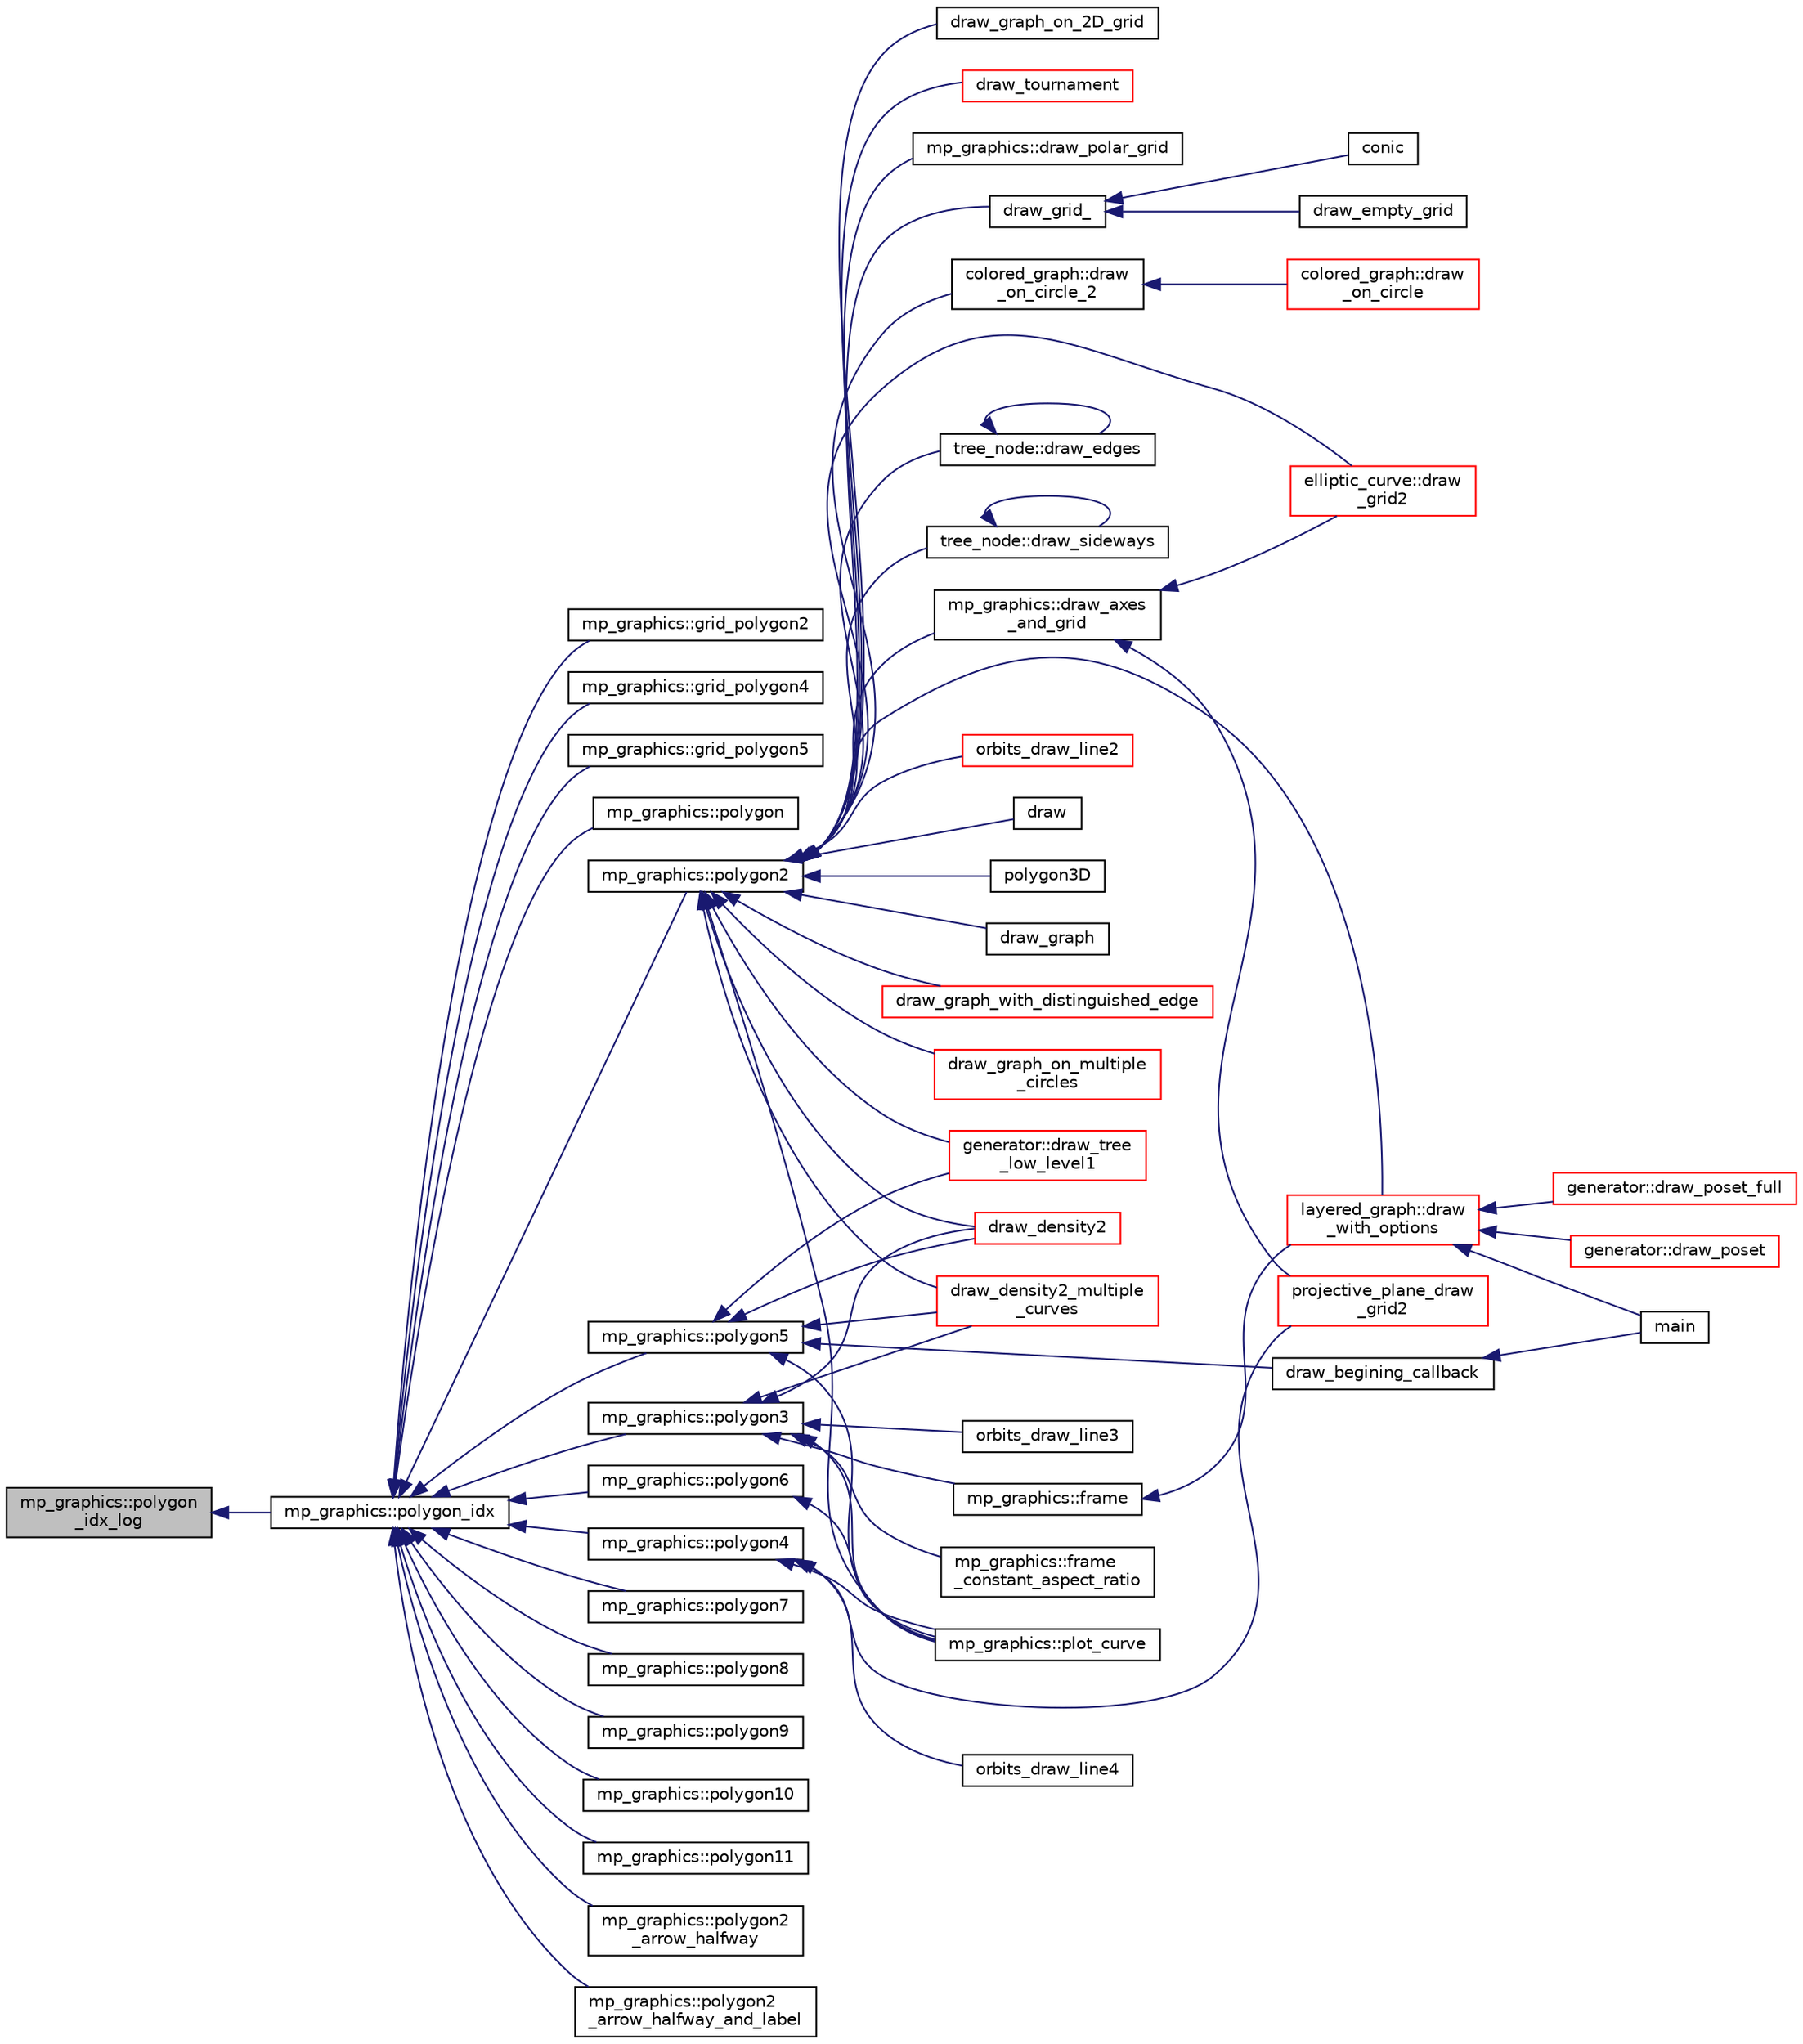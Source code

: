digraph "mp_graphics::polygon_idx_log"
{
  edge [fontname="Helvetica",fontsize="10",labelfontname="Helvetica",labelfontsize="10"];
  node [fontname="Helvetica",fontsize="10",shape=record];
  rankdir="LR";
  Node5921 [label="mp_graphics::polygon\l_idx_log",height=0.2,width=0.4,color="black", fillcolor="grey75", style="filled", fontcolor="black"];
  Node5921 -> Node5922 [dir="back",color="midnightblue",fontsize="10",style="solid",fontname="Helvetica"];
  Node5922 [label="mp_graphics::polygon_idx",height=0.2,width=0.4,color="black", fillcolor="white", style="filled",URL="$da/d2c/classmp__graphics.html#a60729a478cad572ccb9df00b0f5988df"];
  Node5922 -> Node5923 [dir="back",color="midnightblue",fontsize="10",style="solid",fontname="Helvetica"];
  Node5923 [label="mp_graphics::grid_polygon2",height=0.2,width=0.4,color="black", fillcolor="white", style="filled",URL="$da/d2c/classmp__graphics.html#a2054989685b48955dc50472fe540684b"];
  Node5922 -> Node5924 [dir="back",color="midnightblue",fontsize="10",style="solid",fontname="Helvetica"];
  Node5924 [label="mp_graphics::grid_polygon4",height=0.2,width=0.4,color="black", fillcolor="white", style="filled",URL="$da/d2c/classmp__graphics.html#aac97ca6f94984f0c29c66275f7dd90c7"];
  Node5922 -> Node5925 [dir="back",color="midnightblue",fontsize="10",style="solid",fontname="Helvetica"];
  Node5925 [label="mp_graphics::grid_polygon5",height=0.2,width=0.4,color="black", fillcolor="white", style="filled",URL="$da/d2c/classmp__graphics.html#ac0a88ab5ddcf949ee1f90750a7b2fcd9"];
  Node5922 -> Node5926 [dir="back",color="midnightblue",fontsize="10",style="solid",fontname="Helvetica"];
  Node5926 [label="mp_graphics::polygon",height=0.2,width=0.4,color="black", fillcolor="white", style="filled",URL="$da/d2c/classmp__graphics.html#af35f47d4f85518e28515878cf8fec1fc"];
  Node5922 -> Node5927 [dir="back",color="midnightblue",fontsize="10",style="solid",fontname="Helvetica"];
  Node5927 [label="mp_graphics::polygon2",height=0.2,width=0.4,color="black", fillcolor="white", style="filled",URL="$da/d2c/classmp__graphics.html#ad4052be9dec4eeef879dcc8ca6d85d71"];
  Node5927 -> Node5928 [dir="back",color="midnightblue",fontsize="10",style="solid",fontname="Helvetica"];
  Node5928 [label="draw_grid_",height=0.2,width=0.4,color="black", fillcolor="white", style="filled",URL="$d4/de8/conic_8_c.html#ad4469548f3a53a4be0974832573a8661"];
  Node5928 -> Node5929 [dir="back",color="midnightblue",fontsize="10",style="solid",fontname="Helvetica"];
  Node5929 [label="draw_empty_grid",height=0.2,width=0.4,color="black", fillcolor="white", style="filled",URL="$d4/de8/conic_8_c.html#a0a991c7d8313e303d51bea14da7b490a"];
  Node5928 -> Node5930 [dir="back",color="midnightblue",fontsize="10",style="solid",fontname="Helvetica"];
  Node5930 [label="conic",height=0.2,width=0.4,color="black", fillcolor="white", style="filled",URL="$d4/de8/conic_8_c.html#a96def9474b981a9d5831a9b48d85d652"];
  Node5927 -> Node5931 [dir="back",color="midnightblue",fontsize="10",style="solid",fontname="Helvetica"];
  Node5931 [label="colored_graph::draw\l_on_circle_2",height=0.2,width=0.4,color="black", fillcolor="white", style="filled",URL="$dc/de2/classcolored__graph.html#a5491c0aa5ba7e60fb694fe7fbbc5ce8a"];
  Node5931 -> Node5932 [dir="back",color="midnightblue",fontsize="10",style="solid",fontname="Helvetica"];
  Node5932 [label="colored_graph::draw\l_on_circle",height=0.2,width=0.4,color="red", fillcolor="white", style="filled",URL="$dc/de2/classcolored__graph.html#af5b7af38772c569cc0d6ab1d7c1fe20b"];
  Node5927 -> Node5934 [dir="back",color="midnightblue",fontsize="10",style="solid",fontname="Helvetica"];
  Node5934 [label="layered_graph::draw\l_with_options",height=0.2,width=0.4,color="red", fillcolor="white", style="filled",URL="$da/db1/classlayered__graph.html#a4c76e40c6cf5bfb2ab2df20c33e846bc"];
  Node5934 -> Node5935 [dir="back",color="midnightblue",fontsize="10",style="solid",fontname="Helvetica"];
  Node5935 [label="main",height=0.2,width=0.4,color="black", fillcolor="white", style="filled",URL="$da/d62/layered__graph__main_8_c.html#a217dbf8b442f20279ea00b898af96f52"];
  Node5934 -> Node5936 [dir="back",color="midnightblue",fontsize="10",style="solid",fontname="Helvetica"];
  Node5936 [label="generator::draw_poset_full",height=0.2,width=0.4,color="red", fillcolor="white", style="filled",URL="$d7/d73/classgenerator.html#a6f7f90e50993905db31342536ac59d8c"];
  Node5934 -> Node5938 [dir="back",color="midnightblue",fontsize="10",style="solid",fontname="Helvetica"];
  Node5938 [label="generator::draw_poset",height=0.2,width=0.4,color="red", fillcolor="white", style="filled",URL="$d7/d73/classgenerator.html#aa4f99c75a86701ba85e514a294efdf3a"];
  Node5927 -> Node5960 [dir="back",color="midnightblue",fontsize="10",style="solid",fontname="Helvetica"];
  Node5960 [label="orbits_draw_line2",height=0.2,width=0.4,color="red", fillcolor="white", style="filled",URL="$d9/d29/draw_8_c.html#ac3530544761e3a79ddef41ed599ea345"];
  Node5927 -> Node5962 [dir="back",color="midnightblue",fontsize="10",style="solid",fontname="Helvetica"];
  Node5962 [label="draw",height=0.2,width=0.4,color="black", fillcolor="white", style="filled",URL="$d7/d04/graphics_8h.html#a2f0462cf6d66f0096ed82a8dad6e4c3d"];
  Node5927 -> Node5963 [dir="back",color="midnightblue",fontsize="10",style="solid",fontname="Helvetica"];
  Node5963 [label="polygon3D",height=0.2,width=0.4,color="black", fillcolor="white", style="filled",URL="$d7/d04/graphics_8h.html#a815cdba801f65bcbd9f2097a501d464e"];
  Node5927 -> Node5964 [dir="back",color="midnightblue",fontsize="10",style="solid",fontname="Helvetica"];
  Node5964 [label="draw_graph",height=0.2,width=0.4,color="black", fillcolor="white", style="filled",URL="$d7/d04/graphics_8h.html#af937131778e8fbd30fd890cf5423f839"];
  Node5927 -> Node5965 [dir="back",color="midnightblue",fontsize="10",style="solid",fontname="Helvetica"];
  Node5965 [label="draw_graph_with_distinguished_edge",height=0.2,width=0.4,color="red", fillcolor="white", style="filled",URL="$d7/d04/graphics_8h.html#a988569053fbe52d7320623c4e27b8aca"];
  Node5927 -> Node5970 [dir="back",color="midnightblue",fontsize="10",style="solid",fontname="Helvetica"];
  Node5970 [label="draw_graph_on_multiple\l_circles",height=0.2,width=0.4,color="red", fillcolor="white", style="filled",URL="$d7/d04/graphics_8h.html#a63ab8fc9db24e6b7a4d0c2994ebb5013"];
  Node5927 -> Node5974 [dir="back",color="midnightblue",fontsize="10",style="solid",fontname="Helvetica"];
  Node5974 [label="draw_graph_on_2D_grid",height=0.2,width=0.4,color="black", fillcolor="white", style="filled",URL="$d7/d04/graphics_8h.html#af1fb7eed73ca4b08ce41329c6b843f6b"];
  Node5927 -> Node5975 [dir="back",color="midnightblue",fontsize="10",style="solid",fontname="Helvetica"];
  Node5975 [label="draw_tournament",height=0.2,width=0.4,color="red", fillcolor="white", style="filled",URL="$d7/d04/graphics_8h.html#abdcf81159ed67c2b19501ea77dbbf6c9"];
  Node5927 -> Node5978 [dir="back",color="midnightblue",fontsize="10",style="solid",fontname="Helvetica"];
  Node5978 [label="mp_graphics::draw_polar_grid",height=0.2,width=0.4,color="black", fillcolor="white", style="filled",URL="$da/d2c/classmp__graphics.html#a6fddb7e055dd8099413f41489342fcff"];
  Node5927 -> Node5979 [dir="back",color="midnightblue",fontsize="10",style="solid",fontname="Helvetica"];
  Node5979 [label="mp_graphics::draw_axes\l_and_grid",height=0.2,width=0.4,color="black", fillcolor="white", style="filled",URL="$da/d2c/classmp__graphics.html#a50758b934912d486ff6e5fcbef74a1d0"];
  Node5979 -> Node5980 [dir="back",color="midnightblue",fontsize="10",style="solid",fontname="Helvetica"];
  Node5980 [label="projective_plane_draw\l_grid2",height=0.2,width=0.4,color="red", fillcolor="white", style="filled",URL="$de/dea/plot_8_c.html#ab39804332acaaaaa6c7f3fd56ac914b3"];
  Node5979 -> Node5987 [dir="back",color="midnightblue",fontsize="10",style="solid",fontname="Helvetica"];
  Node5987 [label="elliptic_curve::draw\l_grid2",height=0.2,width=0.4,color="red", fillcolor="white", style="filled",URL="$d3/dea/classelliptic__curve.html#a20f858541aed9bfaabdf69b10f18cdbe"];
  Node5927 -> Node5989 [dir="back",color="midnightblue",fontsize="10",style="solid",fontname="Helvetica"];
  Node5989 [label="mp_graphics::plot_curve",height=0.2,width=0.4,color="black", fillcolor="white", style="filled",URL="$da/d2c/classmp__graphics.html#a2f288365e8ffc149570e25937e99003b"];
  Node5927 -> Node5990 [dir="back",color="midnightblue",fontsize="10",style="solid",fontname="Helvetica"];
  Node5990 [label="draw_density2",height=0.2,width=0.4,color="red", fillcolor="white", style="filled",URL="$de/dea/plot_8_c.html#a4325acc4eb31709cb6d3e5055c5196de"];
  Node5927 -> Node5992 [dir="back",color="midnightblue",fontsize="10",style="solid",fontname="Helvetica"];
  Node5992 [label="draw_density2_multiple\l_curves",height=0.2,width=0.4,color="red", fillcolor="white", style="filled",URL="$de/dea/plot_8_c.html#ac9b4203b5c6e28f5af87331deeb2142b"];
  Node5927 -> Node5968 [dir="back",color="midnightblue",fontsize="10",style="solid",fontname="Helvetica"];
  Node5968 [label="tree_node::draw_edges",height=0.2,width=0.4,color="black", fillcolor="white", style="filled",URL="$df/dbf/classtree__node.html#a7ccbb586fde19d382c05065d80501eca"];
  Node5968 -> Node5968 [dir="back",color="midnightblue",fontsize="10",style="solid",fontname="Helvetica"];
  Node5927 -> Node5994 [dir="back",color="midnightblue",fontsize="10",style="solid",fontname="Helvetica"];
  Node5994 [label="tree_node::draw_sideways",height=0.2,width=0.4,color="black", fillcolor="white", style="filled",URL="$df/dbf/classtree__node.html#a9b2f0bf6523c86a1fe755f6186180adb"];
  Node5994 -> Node5994 [dir="back",color="midnightblue",fontsize="10",style="solid",fontname="Helvetica"];
  Node5927 -> Node5995 [dir="back",color="midnightblue",fontsize="10",style="solid",fontname="Helvetica"];
  Node5995 [label="generator::draw_tree\l_low_level1",height=0.2,width=0.4,color="red", fillcolor="white", style="filled",URL="$d7/d73/classgenerator.html#a05c91a8f773c25fbad2e806201d5f0d3"];
  Node5927 -> Node5987 [dir="back",color="midnightblue",fontsize="10",style="solid",fontname="Helvetica"];
  Node5922 -> Node6048 [dir="back",color="midnightblue",fontsize="10",style="solid",fontname="Helvetica"];
  Node6048 [label="mp_graphics::polygon3",height=0.2,width=0.4,color="black", fillcolor="white", style="filled",URL="$da/d2c/classmp__graphics.html#a3684948a4acc33c084d0a613ff065575"];
  Node6048 -> Node6049 [dir="back",color="midnightblue",fontsize="10",style="solid",fontname="Helvetica"];
  Node6049 [label="orbits_draw_line3",height=0.2,width=0.4,color="black", fillcolor="white", style="filled",URL="$d9/d29/draw_8_c.html#af0899d0353c41dee492de1e8925965f4"];
  Node6048 -> Node6050 [dir="back",color="midnightblue",fontsize="10",style="solid",fontname="Helvetica"];
  Node6050 [label="mp_graphics::frame",height=0.2,width=0.4,color="black", fillcolor="white", style="filled",URL="$da/d2c/classmp__graphics.html#a4094becb93ac234f2f3ebd1be83d10ff"];
  Node6050 -> Node5934 [dir="back",color="midnightblue",fontsize="10",style="solid",fontname="Helvetica"];
  Node6048 -> Node6051 [dir="back",color="midnightblue",fontsize="10",style="solid",fontname="Helvetica"];
  Node6051 [label="mp_graphics::frame\l_constant_aspect_ratio",height=0.2,width=0.4,color="black", fillcolor="white", style="filled",URL="$da/d2c/classmp__graphics.html#a3b0cc53ceceec91be6ca0dde66f7ca88"];
  Node6048 -> Node5989 [dir="back",color="midnightblue",fontsize="10",style="solid",fontname="Helvetica"];
  Node6048 -> Node5990 [dir="back",color="midnightblue",fontsize="10",style="solid",fontname="Helvetica"];
  Node6048 -> Node5992 [dir="back",color="midnightblue",fontsize="10",style="solid",fontname="Helvetica"];
  Node5922 -> Node6052 [dir="back",color="midnightblue",fontsize="10",style="solid",fontname="Helvetica"];
  Node6052 [label="mp_graphics::polygon4",height=0.2,width=0.4,color="black", fillcolor="white", style="filled",URL="$da/d2c/classmp__graphics.html#acb344e1e44ad9f7fb2d1e8d6ae5bbf53"];
  Node6052 -> Node6053 [dir="back",color="midnightblue",fontsize="10",style="solid",fontname="Helvetica"];
  Node6053 [label="orbits_draw_line4",height=0.2,width=0.4,color="black", fillcolor="white", style="filled",URL="$d9/d29/draw_8_c.html#ac219f91f40350f9f7aef5ed9e9cf32e9"];
  Node6052 -> Node5989 [dir="back",color="midnightblue",fontsize="10",style="solid",fontname="Helvetica"];
  Node6052 -> Node5980 [dir="back",color="midnightblue",fontsize="10",style="solid",fontname="Helvetica"];
  Node5922 -> Node6054 [dir="back",color="midnightblue",fontsize="10",style="solid",fontname="Helvetica"];
  Node6054 [label="mp_graphics::polygon5",height=0.2,width=0.4,color="black", fillcolor="white", style="filled",URL="$da/d2c/classmp__graphics.html#a5c2a62f1331cc9f598c4faa8d1116dca"];
  Node6054 -> Node6055 [dir="back",color="midnightblue",fontsize="10",style="solid",fontname="Helvetica"];
  Node6055 [label="draw_begining_callback",height=0.2,width=0.4,color="black", fillcolor="white", style="filled",URL="$da/d62/layered__graph__main_8_c.html#ab4a3f5b5357175c191de574049ab3130"];
  Node6055 -> Node5935 [dir="back",color="midnightblue",fontsize="10",style="solid",fontname="Helvetica"];
  Node6054 -> Node5989 [dir="back",color="midnightblue",fontsize="10",style="solid",fontname="Helvetica"];
  Node6054 -> Node5990 [dir="back",color="midnightblue",fontsize="10",style="solid",fontname="Helvetica"];
  Node6054 -> Node5992 [dir="back",color="midnightblue",fontsize="10",style="solid",fontname="Helvetica"];
  Node6054 -> Node5995 [dir="back",color="midnightblue",fontsize="10",style="solid",fontname="Helvetica"];
  Node5922 -> Node6056 [dir="back",color="midnightblue",fontsize="10",style="solid",fontname="Helvetica"];
  Node6056 [label="mp_graphics::polygon6",height=0.2,width=0.4,color="black", fillcolor="white", style="filled",URL="$da/d2c/classmp__graphics.html#aed83ee1de24a8898f33a8b921343fa54"];
  Node6056 -> Node5989 [dir="back",color="midnightblue",fontsize="10",style="solid",fontname="Helvetica"];
  Node5922 -> Node6057 [dir="back",color="midnightblue",fontsize="10",style="solid",fontname="Helvetica"];
  Node6057 [label="mp_graphics::polygon7",height=0.2,width=0.4,color="black", fillcolor="white", style="filled",URL="$da/d2c/classmp__graphics.html#a7e9306aaee8234c952306f4e4d4bd7c0"];
  Node5922 -> Node6058 [dir="back",color="midnightblue",fontsize="10",style="solid",fontname="Helvetica"];
  Node6058 [label="mp_graphics::polygon8",height=0.2,width=0.4,color="black", fillcolor="white", style="filled",URL="$da/d2c/classmp__graphics.html#a06abfea6f0d73fbab3f073985dc64e1e"];
  Node5922 -> Node6059 [dir="back",color="midnightblue",fontsize="10",style="solid",fontname="Helvetica"];
  Node6059 [label="mp_graphics::polygon9",height=0.2,width=0.4,color="black", fillcolor="white", style="filled",URL="$da/d2c/classmp__graphics.html#a6731b14ae757dc7ab3ac63c21c82af4d"];
  Node5922 -> Node6060 [dir="back",color="midnightblue",fontsize="10",style="solid",fontname="Helvetica"];
  Node6060 [label="mp_graphics::polygon10",height=0.2,width=0.4,color="black", fillcolor="white", style="filled",URL="$da/d2c/classmp__graphics.html#a1fec1e127a9d626b6bce4dcf9e70ed47"];
  Node5922 -> Node6061 [dir="back",color="midnightblue",fontsize="10",style="solid",fontname="Helvetica"];
  Node6061 [label="mp_graphics::polygon11",height=0.2,width=0.4,color="black", fillcolor="white", style="filled",URL="$da/d2c/classmp__graphics.html#a910527e7875deb1b2f4184cbf41cdb5f"];
  Node5922 -> Node6062 [dir="back",color="midnightblue",fontsize="10",style="solid",fontname="Helvetica"];
  Node6062 [label="mp_graphics::polygon2\l_arrow_halfway",height=0.2,width=0.4,color="black", fillcolor="white", style="filled",URL="$da/d2c/classmp__graphics.html#a32863a10f2e01e8d3433cb960d540126"];
  Node5922 -> Node6063 [dir="back",color="midnightblue",fontsize="10",style="solid",fontname="Helvetica"];
  Node6063 [label="mp_graphics::polygon2\l_arrow_halfway_and_label",height=0.2,width=0.4,color="black", fillcolor="white", style="filled",URL="$da/d2c/classmp__graphics.html#a4f93744250eba12fc348a379f678ea22"];
}
